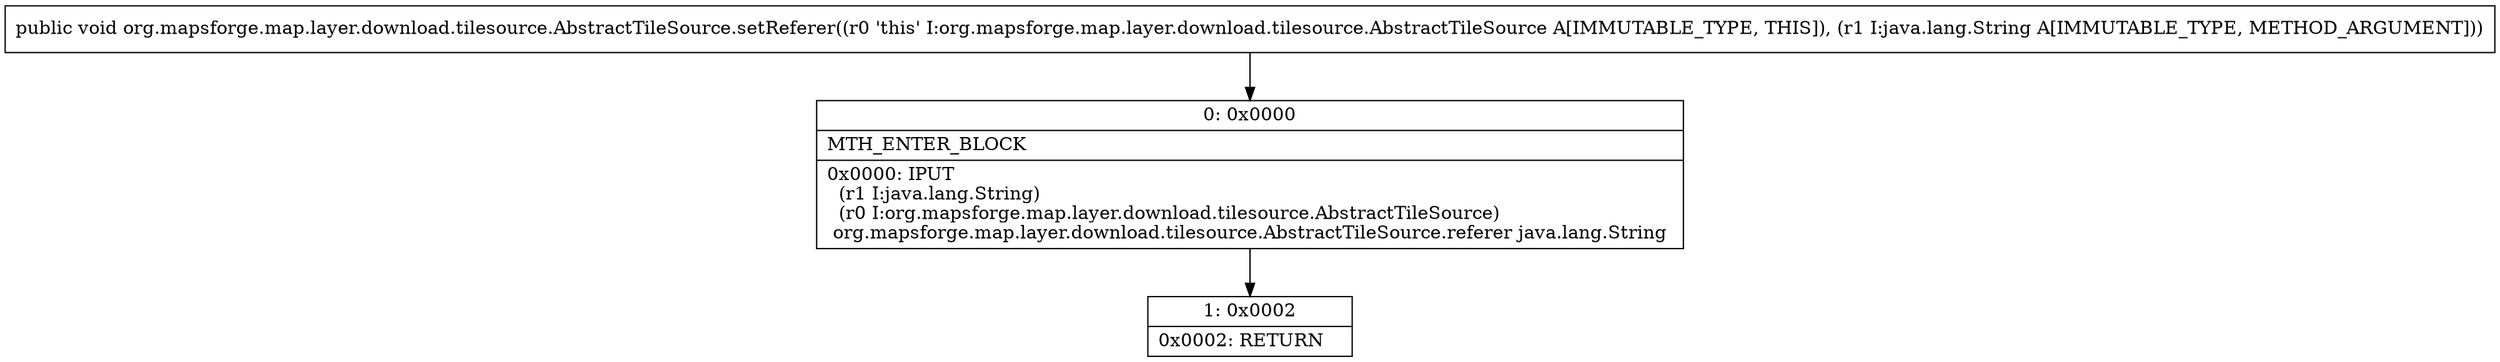 digraph "CFG fororg.mapsforge.map.layer.download.tilesource.AbstractTileSource.setReferer(Ljava\/lang\/String;)V" {
Node_0 [shape=record,label="{0\:\ 0x0000|MTH_ENTER_BLOCK\l|0x0000: IPUT  \l  (r1 I:java.lang.String)\l  (r0 I:org.mapsforge.map.layer.download.tilesource.AbstractTileSource)\l org.mapsforge.map.layer.download.tilesource.AbstractTileSource.referer java.lang.String \l}"];
Node_1 [shape=record,label="{1\:\ 0x0002|0x0002: RETURN   \l}"];
MethodNode[shape=record,label="{public void org.mapsforge.map.layer.download.tilesource.AbstractTileSource.setReferer((r0 'this' I:org.mapsforge.map.layer.download.tilesource.AbstractTileSource A[IMMUTABLE_TYPE, THIS]), (r1 I:java.lang.String A[IMMUTABLE_TYPE, METHOD_ARGUMENT])) }"];
MethodNode -> Node_0;
Node_0 -> Node_1;
}

